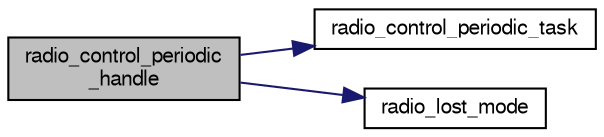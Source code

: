 digraph "radio_control_periodic_handle"
{
  edge [fontname="FreeSans",fontsize="10",labelfontname="FreeSans",labelfontsize="10"];
  node [fontname="FreeSans",fontsize="10",shape=record];
  rankdir="LR";
  Node1 [label="radio_control_periodic\l_handle",height=0.2,width=0.4,color="black", fillcolor="grey75", style="filled", fontcolor="black"];
  Node1 -> Node2 [color="midnightblue",fontsize="10",style="solid",fontname="FreeSans"];
  Node2 [label="radio_control_periodic_task",height=0.2,width=0.4,color="black", fillcolor="white", style="filled",URL="$radio__control_8c.html#a3673b154cadd0d85e61e2fe36fdda1bd"];
  Node1 -> Node3 [color="midnightblue",fontsize="10",style="solid",fontname="FreeSans"];
  Node3 [label="radio_lost_mode",height=0.2,width=0.4,color="black", fillcolor="white", style="filled",URL="$fixedwing_2main__fbw_8c.html#a4aa80794b287cf29c0139d0e70ac6b1f",tooltip="Defines behavior when the RC is lost, default goes to AUTO. "];
}
